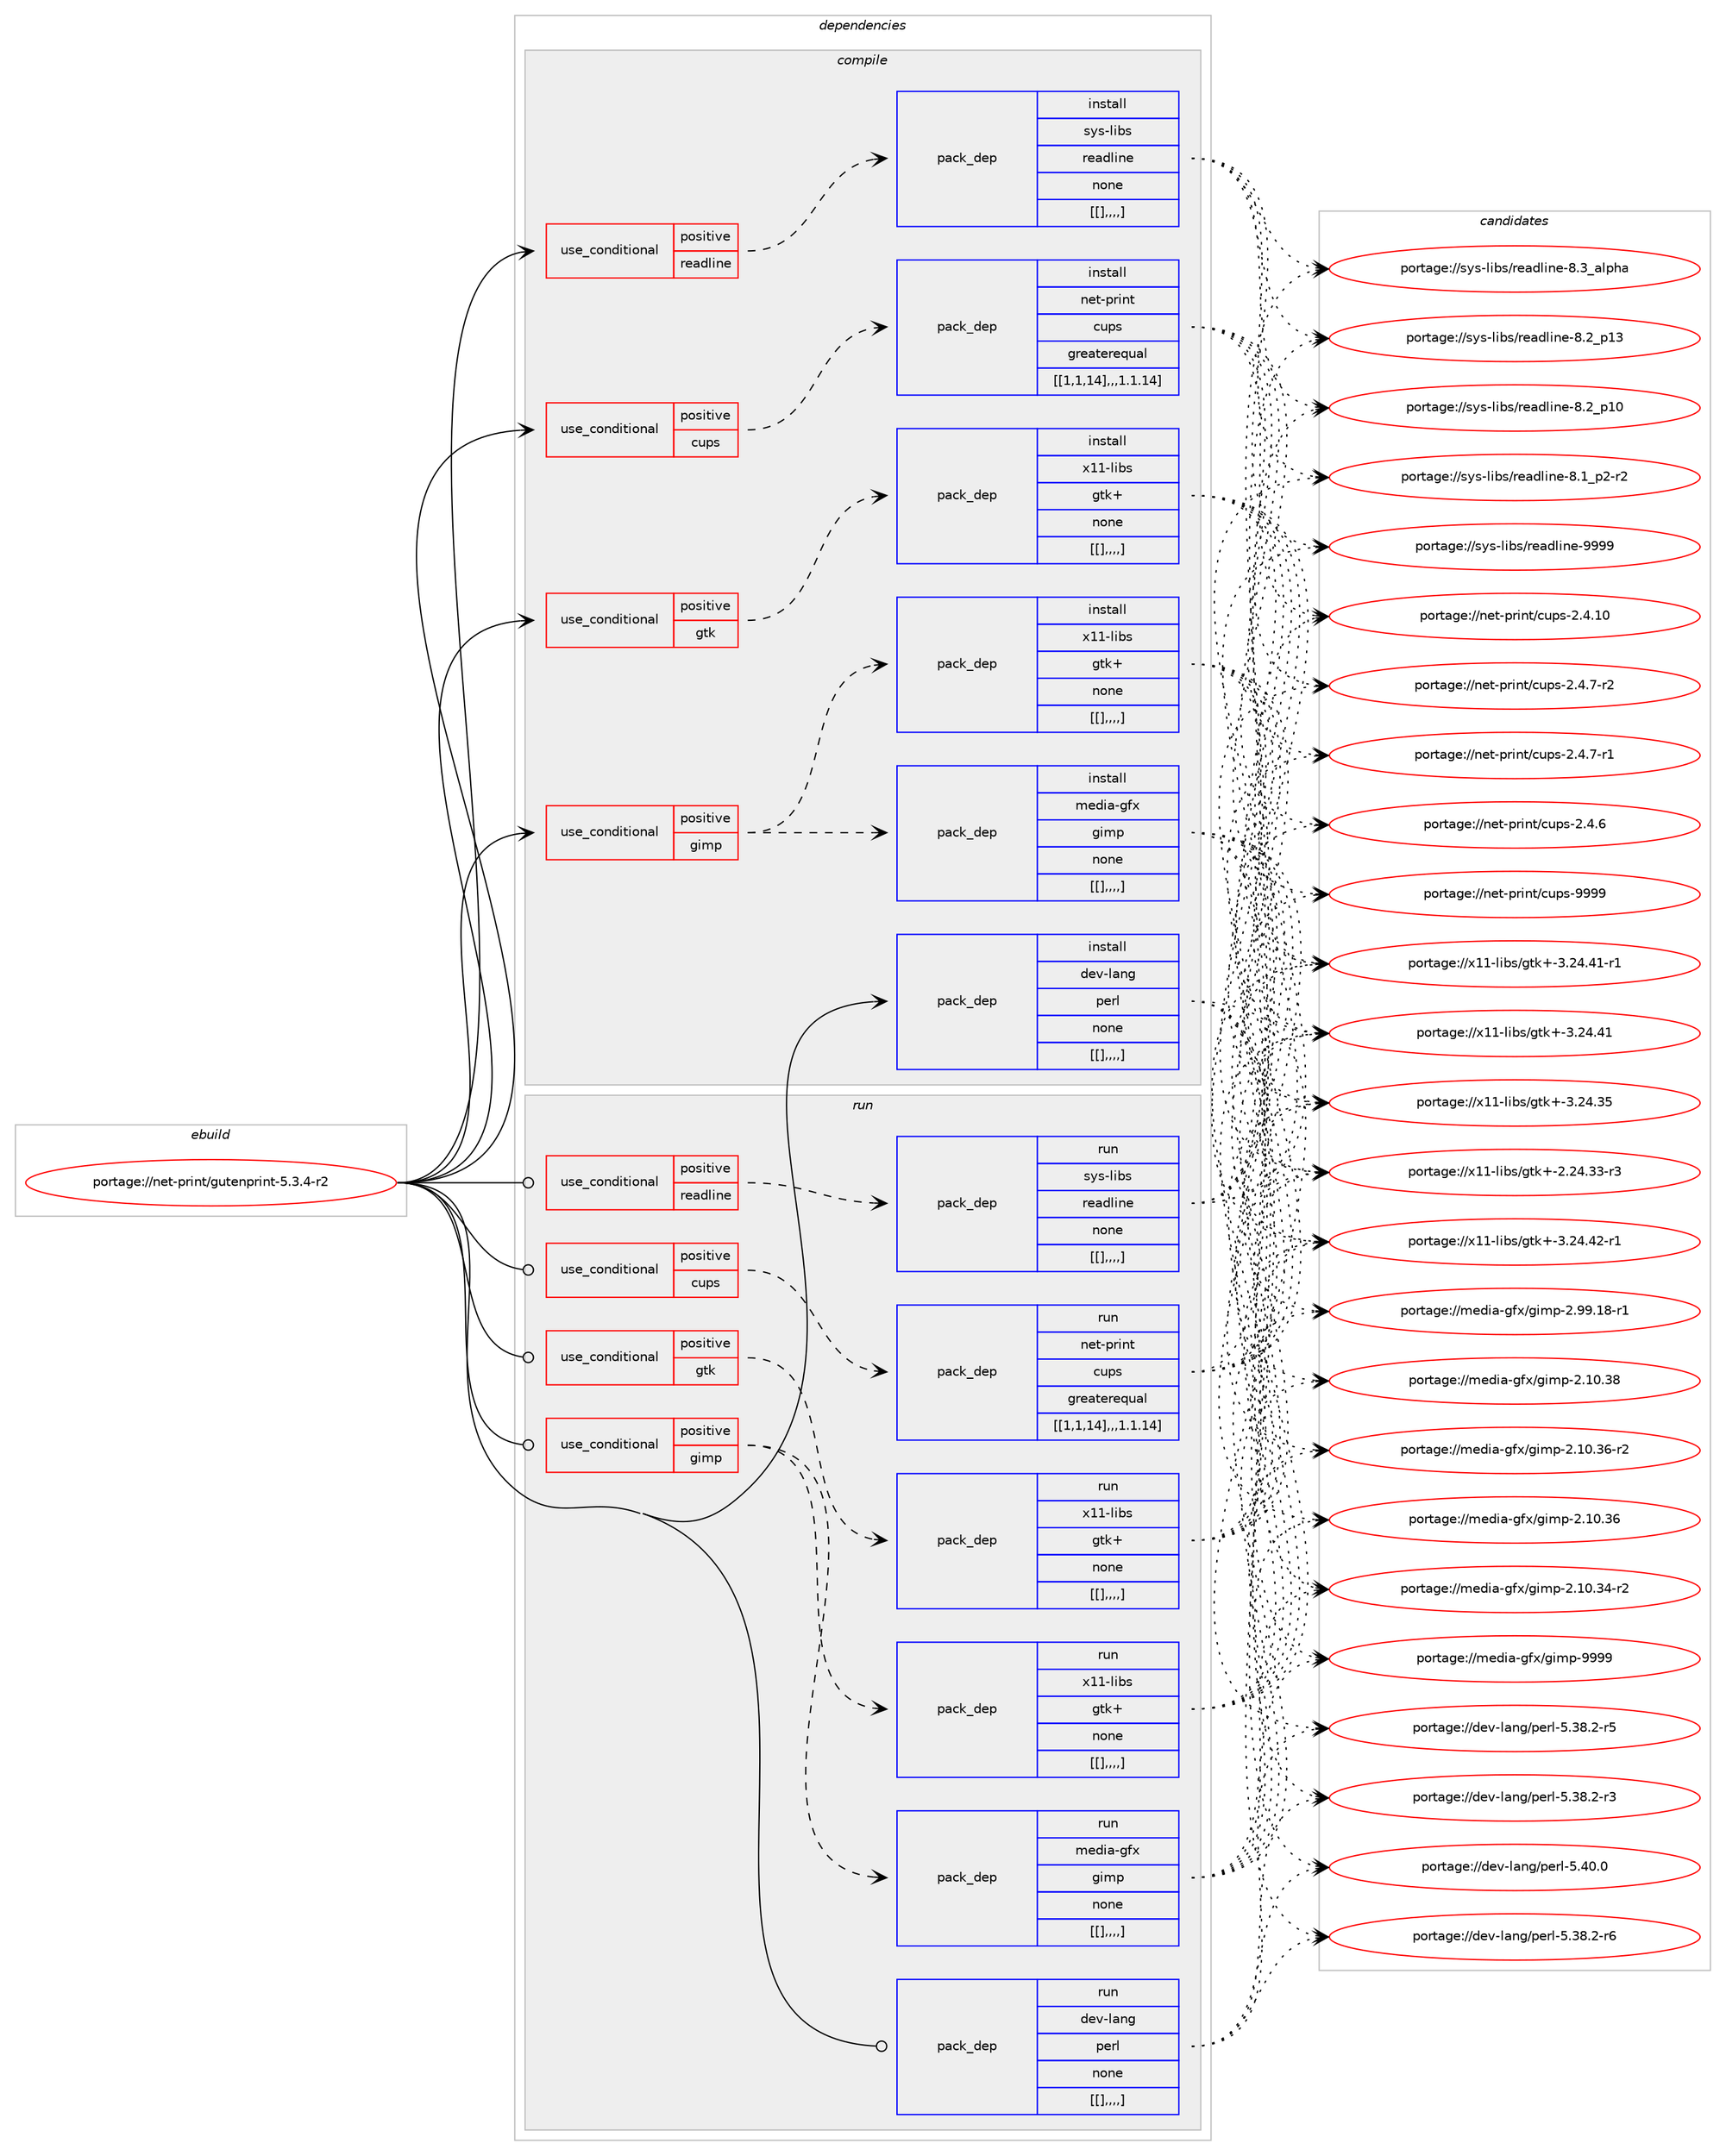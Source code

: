 digraph prolog {

# *************
# Graph options
# *************

newrank=true;
concentrate=true;
compound=true;
graph [rankdir=LR,fontname=Helvetica,fontsize=10,ranksep=1.5];#, ranksep=2.5, nodesep=0.2];
edge  [arrowhead=vee];
node  [fontname=Helvetica,fontsize=10];

# **********
# The ebuild
# **********

subgraph cluster_leftcol {
color=gray;
label=<<i>ebuild</i>>;
id [label="portage://net-print/gutenprint-5.3.4-r2", color=red, width=4, href="../net-print/gutenprint-5.3.4-r2.svg"];
}

# ****************
# The dependencies
# ****************

subgraph cluster_midcol {
color=gray;
label=<<i>dependencies</i>>;
subgraph cluster_compile {
fillcolor="#eeeeee";
style=filled;
label=<<i>compile</i>>;
subgraph cond104865 {
dependency399131 [label=<<TABLE BORDER="0" CELLBORDER="1" CELLSPACING="0" CELLPADDING="4"><TR><TD ROWSPAN="3" CELLPADDING="10">use_conditional</TD></TR><TR><TD>positive</TD></TR><TR><TD>cups</TD></TR></TABLE>>, shape=none, color=red];
subgraph pack291357 {
dependency399132 [label=<<TABLE BORDER="0" CELLBORDER="1" CELLSPACING="0" CELLPADDING="4" WIDTH="220"><TR><TD ROWSPAN="6" CELLPADDING="30">pack_dep</TD></TR><TR><TD WIDTH="110">install</TD></TR><TR><TD>net-print</TD></TR><TR><TD>cups</TD></TR><TR><TD>greaterequal</TD></TR><TR><TD>[[1,1,14],,,1.1.14]</TD></TR></TABLE>>, shape=none, color=blue];
}
dependency399131:e -> dependency399132:w [weight=20,style="dashed",arrowhead="vee"];
}
id:e -> dependency399131:w [weight=20,style="solid",arrowhead="vee"];
subgraph cond104866 {
dependency399133 [label=<<TABLE BORDER="0" CELLBORDER="1" CELLSPACING="0" CELLPADDING="4"><TR><TD ROWSPAN="3" CELLPADDING="10">use_conditional</TD></TR><TR><TD>positive</TD></TR><TR><TD>gimp</TD></TR></TABLE>>, shape=none, color=red];
subgraph pack291358 {
dependency399134 [label=<<TABLE BORDER="0" CELLBORDER="1" CELLSPACING="0" CELLPADDING="4" WIDTH="220"><TR><TD ROWSPAN="6" CELLPADDING="30">pack_dep</TD></TR><TR><TD WIDTH="110">install</TD></TR><TR><TD>media-gfx</TD></TR><TR><TD>gimp</TD></TR><TR><TD>none</TD></TR><TR><TD>[[],,,,]</TD></TR></TABLE>>, shape=none, color=blue];
}
dependency399133:e -> dependency399134:w [weight=20,style="dashed",arrowhead="vee"];
subgraph pack291359 {
dependency399135 [label=<<TABLE BORDER="0" CELLBORDER="1" CELLSPACING="0" CELLPADDING="4" WIDTH="220"><TR><TD ROWSPAN="6" CELLPADDING="30">pack_dep</TD></TR><TR><TD WIDTH="110">install</TD></TR><TR><TD>x11-libs</TD></TR><TR><TD>gtk+</TD></TR><TR><TD>none</TD></TR><TR><TD>[[],,,,]</TD></TR></TABLE>>, shape=none, color=blue];
}
dependency399133:e -> dependency399135:w [weight=20,style="dashed",arrowhead="vee"];
}
id:e -> dependency399133:w [weight=20,style="solid",arrowhead="vee"];
subgraph cond104867 {
dependency399136 [label=<<TABLE BORDER="0" CELLBORDER="1" CELLSPACING="0" CELLPADDING="4"><TR><TD ROWSPAN="3" CELLPADDING="10">use_conditional</TD></TR><TR><TD>positive</TD></TR><TR><TD>gtk</TD></TR></TABLE>>, shape=none, color=red];
subgraph pack291360 {
dependency399137 [label=<<TABLE BORDER="0" CELLBORDER="1" CELLSPACING="0" CELLPADDING="4" WIDTH="220"><TR><TD ROWSPAN="6" CELLPADDING="30">pack_dep</TD></TR><TR><TD WIDTH="110">install</TD></TR><TR><TD>x11-libs</TD></TR><TR><TD>gtk+</TD></TR><TR><TD>none</TD></TR><TR><TD>[[],,,,]</TD></TR></TABLE>>, shape=none, color=blue];
}
dependency399136:e -> dependency399137:w [weight=20,style="dashed",arrowhead="vee"];
}
id:e -> dependency399136:w [weight=20,style="solid",arrowhead="vee"];
subgraph cond104868 {
dependency399138 [label=<<TABLE BORDER="0" CELLBORDER="1" CELLSPACING="0" CELLPADDING="4"><TR><TD ROWSPAN="3" CELLPADDING="10">use_conditional</TD></TR><TR><TD>positive</TD></TR><TR><TD>readline</TD></TR></TABLE>>, shape=none, color=red];
subgraph pack291361 {
dependency399139 [label=<<TABLE BORDER="0" CELLBORDER="1" CELLSPACING="0" CELLPADDING="4" WIDTH="220"><TR><TD ROWSPAN="6" CELLPADDING="30">pack_dep</TD></TR><TR><TD WIDTH="110">install</TD></TR><TR><TD>sys-libs</TD></TR><TR><TD>readline</TD></TR><TR><TD>none</TD></TR><TR><TD>[[],,,,]</TD></TR></TABLE>>, shape=none, color=blue];
}
dependency399138:e -> dependency399139:w [weight=20,style="dashed",arrowhead="vee"];
}
id:e -> dependency399138:w [weight=20,style="solid",arrowhead="vee"];
subgraph pack291362 {
dependency399140 [label=<<TABLE BORDER="0" CELLBORDER="1" CELLSPACING="0" CELLPADDING="4" WIDTH="220"><TR><TD ROWSPAN="6" CELLPADDING="30">pack_dep</TD></TR><TR><TD WIDTH="110">install</TD></TR><TR><TD>dev-lang</TD></TR><TR><TD>perl</TD></TR><TR><TD>none</TD></TR><TR><TD>[[],,,,]</TD></TR></TABLE>>, shape=none, color=blue];
}
id:e -> dependency399140:w [weight=20,style="solid",arrowhead="vee"];
}
subgraph cluster_compileandrun {
fillcolor="#eeeeee";
style=filled;
label=<<i>compile and run</i>>;
}
subgraph cluster_run {
fillcolor="#eeeeee";
style=filled;
label=<<i>run</i>>;
subgraph cond104869 {
dependency399141 [label=<<TABLE BORDER="0" CELLBORDER="1" CELLSPACING="0" CELLPADDING="4"><TR><TD ROWSPAN="3" CELLPADDING="10">use_conditional</TD></TR><TR><TD>positive</TD></TR><TR><TD>cups</TD></TR></TABLE>>, shape=none, color=red];
subgraph pack291363 {
dependency399142 [label=<<TABLE BORDER="0" CELLBORDER="1" CELLSPACING="0" CELLPADDING="4" WIDTH="220"><TR><TD ROWSPAN="6" CELLPADDING="30">pack_dep</TD></TR><TR><TD WIDTH="110">run</TD></TR><TR><TD>net-print</TD></TR><TR><TD>cups</TD></TR><TR><TD>greaterequal</TD></TR><TR><TD>[[1,1,14],,,1.1.14]</TD></TR></TABLE>>, shape=none, color=blue];
}
dependency399141:e -> dependency399142:w [weight=20,style="dashed",arrowhead="vee"];
}
id:e -> dependency399141:w [weight=20,style="solid",arrowhead="odot"];
subgraph cond104870 {
dependency399143 [label=<<TABLE BORDER="0" CELLBORDER="1" CELLSPACING="0" CELLPADDING="4"><TR><TD ROWSPAN="3" CELLPADDING="10">use_conditional</TD></TR><TR><TD>positive</TD></TR><TR><TD>gimp</TD></TR></TABLE>>, shape=none, color=red];
subgraph pack291364 {
dependency399144 [label=<<TABLE BORDER="0" CELLBORDER="1" CELLSPACING="0" CELLPADDING="4" WIDTH="220"><TR><TD ROWSPAN="6" CELLPADDING="30">pack_dep</TD></TR><TR><TD WIDTH="110">run</TD></TR><TR><TD>media-gfx</TD></TR><TR><TD>gimp</TD></TR><TR><TD>none</TD></TR><TR><TD>[[],,,,]</TD></TR></TABLE>>, shape=none, color=blue];
}
dependency399143:e -> dependency399144:w [weight=20,style="dashed",arrowhead="vee"];
subgraph pack291365 {
dependency399145 [label=<<TABLE BORDER="0" CELLBORDER="1" CELLSPACING="0" CELLPADDING="4" WIDTH="220"><TR><TD ROWSPAN="6" CELLPADDING="30">pack_dep</TD></TR><TR><TD WIDTH="110">run</TD></TR><TR><TD>x11-libs</TD></TR><TR><TD>gtk+</TD></TR><TR><TD>none</TD></TR><TR><TD>[[],,,,]</TD></TR></TABLE>>, shape=none, color=blue];
}
dependency399143:e -> dependency399145:w [weight=20,style="dashed",arrowhead="vee"];
}
id:e -> dependency399143:w [weight=20,style="solid",arrowhead="odot"];
subgraph cond104871 {
dependency399146 [label=<<TABLE BORDER="0" CELLBORDER="1" CELLSPACING="0" CELLPADDING="4"><TR><TD ROWSPAN="3" CELLPADDING="10">use_conditional</TD></TR><TR><TD>positive</TD></TR><TR><TD>gtk</TD></TR></TABLE>>, shape=none, color=red];
subgraph pack291366 {
dependency399147 [label=<<TABLE BORDER="0" CELLBORDER="1" CELLSPACING="0" CELLPADDING="4" WIDTH="220"><TR><TD ROWSPAN="6" CELLPADDING="30">pack_dep</TD></TR><TR><TD WIDTH="110">run</TD></TR><TR><TD>x11-libs</TD></TR><TR><TD>gtk+</TD></TR><TR><TD>none</TD></TR><TR><TD>[[],,,,]</TD></TR></TABLE>>, shape=none, color=blue];
}
dependency399146:e -> dependency399147:w [weight=20,style="dashed",arrowhead="vee"];
}
id:e -> dependency399146:w [weight=20,style="solid",arrowhead="odot"];
subgraph cond104872 {
dependency399148 [label=<<TABLE BORDER="0" CELLBORDER="1" CELLSPACING="0" CELLPADDING="4"><TR><TD ROWSPAN="3" CELLPADDING="10">use_conditional</TD></TR><TR><TD>positive</TD></TR><TR><TD>readline</TD></TR></TABLE>>, shape=none, color=red];
subgraph pack291367 {
dependency399149 [label=<<TABLE BORDER="0" CELLBORDER="1" CELLSPACING="0" CELLPADDING="4" WIDTH="220"><TR><TD ROWSPAN="6" CELLPADDING="30">pack_dep</TD></TR><TR><TD WIDTH="110">run</TD></TR><TR><TD>sys-libs</TD></TR><TR><TD>readline</TD></TR><TR><TD>none</TD></TR><TR><TD>[[],,,,]</TD></TR></TABLE>>, shape=none, color=blue];
}
dependency399148:e -> dependency399149:w [weight=20,style="dashed",arrowhead="vee"];
}
id:e -> dependency399148:w [weight=20,style="solid",arrowhead="odot"];
subgraph pack291368 {
dependency399150 [label=<<TABLE BORDER="0" CELLBORDER="1" CELLSPACING="0" CELLPADDING="4" WIDTH="220"><TR><TD ROWSPAN="6" CELLPADDING="30">pack_dep</TD></TR><TR><TD WIDTH="110">run</TD></TR><TR><TD>dev-lang</TD></TR><TR><TD>perl</TD></TR><TR><TD>none</TD></TR><TR><TD>[[],,,,]</TD></TR></TABLE>>, shape=none, color=blue];
}
id:e -> dependency399150:w [weight=20,style="solid",arrowhead="odot"];
}
}

# **************
# The candidates
# **************

subgraph cluster_choices {
rank=same;
color=gray;
label=<<i>candidates</i>>;

subgraph choice291357 {
color=black;
nodesep=1;
choice1101011164511211410511011647991171121154557575757 [label="portage://net-print/cups-9999", color=red, width=4,href="../net-print/cups-9999.svg"];
choice11010111645112114105110116479911711211545504652464948 [label="portage://net-print/cups-2.4.10", color=red, width=4,href="../net-print/cups-2.4.10.svg"];
choice1101011164511211410511011647991171121154550465246554511450 [label="portage://net-print/cups-2.4.7-r2", color=red, width=4,href="../net-print/cups-2.4.7-r2.svg"];
choice1101011164511211410511011647991171121154550465246554511449 [label="portage://net-print/cups-2.4.7-r1", color=red, width=4,href="../net-print/cups-2.4.7-r1.svg"];
choice110101116451121141051101164799117112115455046524654 [label="portage://net-print/cups-2.4.6", color=red, width=4,href="../net-print/cups-2.4.6.svg"];
dependency399132:e -> choice1101011164511211410511011647991171121154557575757:w [style=dotted,weight="100"];
dependency399132:e -> choice11010111645112114105110116479911711211545504652464948:w [style=dotted,weight="100"];
dependency399132:e -> choice1101011164511211410511011647991171121154550465246554511450:w [style=dotted,weight="100"];
dependency399132:e -> choice1101011164511211410511011647991171121154550465246554511449:w [style=dotted,weight="100"];
dependency399132:e -> choice110101116451121141051101164799117112115455046524654:w [style=dotted,weight="100"];
}
subgraph choice291358 {
color=black;
nodesep=1;
choice1091011001059745103102120471031051091124557575757 [label="portage://media-gfx/gimp-9999", color=red, width=4,href="../media-gfx/gimp-9999.svg"];
choice10910110010597451031021204710310510911245504657574649564511449 [label="portage://media-gfx/gimp-2.99.18-r1", color=red, width=4,href="../media-gfx/gimp-2.99.18-r1.svg"];
choice1091011001059745103102120471031051091124550464948465156 [label="portage://media-gfx/gimp-2.10.38", color=red, width=4,href="../media-gfx/gimp-2.10.38.svg"];
choice10910110010597451031021204710310510911245504649484651544511450 [label="portage://media-gfx/gimp-2.10.36-r2", color=red, width=4,href="../media-gfx/gimp-2.10.36-r2.svg"];
choice1091011001059745103102120471031051091124550464948465154 [label="portage://media-gfx/gimp-2.10.36", color=red, width=4,href="../media-gfx/gimp-2.10.36.svg"];
choice10910110010597451031021204710310510911245504649484651524511450 [label="portage://media-gfx/gimp-2.10.34-r2", color=red, width=4,href="../media-gfx/gimp-2.10.34-r2.svg"];
dependency399134:e -> choice1091011001059745103102120471031051091124557575757:w [style=dotted,weight="100"];
dependency399134:e -> choice10910110010597451031021204710310510911245504657574649564511449:w [style=dotted,weight="100"];
dependency399134:e -> choice1091011001059745103102120471031051091124550464948465156:w [style=dotted,weight="100"];
dependency399134:e -> choice10910110010597451031021204710310510911245504649484651544511450:w [style=dotted,weight="100"];
dependency399134:e -> choice1091011001059745103102120471031051091124550464948465154:w [style=dotted,weight="100"];
dependency399134:e -> choice10910110010597451031021204710310510911245504649484651524511450:w [style=dotted,weight="100"];
}
subgraph choice291359 {
color=black;
nodesep=1;
choice12049494510810598115471031161074345514650524652504511449 [label="portage://x11-libs/gtk+-3.24.42-r1", color=red, width=4,href="../x11-libs/gtk+-3.24.42-r1.svg"];
choice12049494510810598115471031161074345514650524652494511449 [label="portage://x11-libs/gtk+-3.24.41-r1", color=red, width=4,href="../x11-libs/gtk+-3.24.41-r1.svg"];
choice1204949451081059811547103116107434551465052465249 [label="portage://x11-libs/gtk+-3.24.41", color=red, width=4,href="../x11-libs/gtk+-3.24.41.svg"];
choice1204949451081059811547103116107434551465052465153 [label="portage://x11-libs/gtk+-3.24.35", color=red, width=4,href="../x11-libs/gtk+-3.24.35.svg"];
choice12049494510810598115471031161074345504650524651514511451 [label="portage://x11-libs/gtk+-2.24.33-r3", color=red, width=4,href="../x11-libs/gtk+-2.24.33-r3.svg"];
dependency399135:e -> choice12049494510810598115471031161074345514650524652504511449:w [style=dotted,weight="100"];
dependency399135:e -> choice12049494510810598115471031161074345514650524652494511449:w [style=dotted,weight="100"];
dependency399135:e -> choice1204949451081059811547103116107434551465052465249:w [style=dotted,weight="100"];
dependency399135:e -> choice1204949451081059811547103116107434551465052465153:w [style=dotted,weight="100"];
dependency399135:e -> choice12049494510810598115471031161074345504650524651514511451:w [style=dotted,weight="100"];
}
subgraph choice291360 {
color=black;
nodesep=1;
choice12049494510810598115471031161074345514650524652504511449 [label="portage://x11-libs/gtk+-3.24.42-r1", color=red, width=4,href="../x11-libs/gtk+-3.24.42-r1.svg"];
choice12049494510810598115471031161074345514650524652494511449 [label="portage://x11-libs/gtk+-3.24.41-r1", color=red, width=4,href="../x11-libs/gtk+-3.24.41-r1.svg"];
choice1204949451081059811547103116107434551465052465249 [label="portage://x11-libs/gtk+-3.24.41", color=red, width=4,href="../x11-libs/gtk+-3.24.41.svg"];
choice1204949451081059811547103116107434551465052465153 [label="portage://x11-libs/gtk+-3.24.35", color=red, width=4,href="../x11-libs/gtk+-3.24.35.svg"];
choice12049494510810598115471031161074345504650524651514511451 [label="portage://x11-libs/gtk+-2.24.33-r3", color=red, width=4,href="../x11-libs/gtk+-2.24.33-r3.svg"];
dependency399137:e -> choice12049494510810598115471031161074345514650524652504511449:w [style=dotted,weight="100"];
dependency399137:e -> choice12049494510810598115471031161074345514650524652494511449:w [style=dotted,weight="100"];
dependency399137:e -> choice1204949451081059811547103116107434551465052465249:w [style=dotted,weight="100"];
dependency399137:e -> choice1204949451081059811547103116107434551465052465153:w [style=dotted,weight="100"];
dependency399137:e -> choice12049494510810598115471031161074345504650524651514511451:w [style=dotted,weight="100"];
}
subgraph choice291361 {
color=black;
nodesep=1;
choice115121115451081059811547114101971001081051101014557575757 [label="portage://sys-libs/readline-9999", color=red, width=4,href="../sys-libs/readline-9999.svg"];
choice1151211154510810598115471141019710010810511010145564651959710811210497 [label="portage://sys-libs/readline-8.3_alpha", color=red, width=4,href="../sys-libs/readline-8.3_alpha.svg"];
choice1151211154510810598115471141019710010810511010145564650951124951 [label="portage://sys-libs/readline-8.2_p13", color=red, width=4,href="../sys-libs/readline-8.2_p13.svg"];
choice1151211154510810598115471141019710010810511010145564650951124948 [label="portage://sys-libs/readline-8.2_p10", color=red, width=4,href="../sys-libs/readline-8.2_p10.svg"];
choice115121115451081059811547114101971001081051101014556464995112504511450 [label="portage://sys-libs/readline-8.1_p2-r2", color=red, width=4,href="../sys-libs/readline-8.1_p2-r2.svg"];
dependency399139:e -> choice115121115451081059811547114101971001081051101014557575757:w [style=dotted,weight="100"];
dependency399139:e -> choice1151211154510810598115471141019710010810511010145564651959710811210497:w [style=dotted,weight="100"];
dependency399139:e -> choice1151211154510810598115471141019710010810511010145564650951124951:w [style=dotted,weight="100"];
dependency399139:e -> choice1151211154510810598115471141019710010810511010145564650951124948:w [style=dotted,weight="100"];
dependency399139:e -> choice115121115451081059811547114101971001081051101014556464995112504511450:w [style=dotted,weight="100"];
}
subgraph choice291362 {
color=black;
nodesep=1;
choice10010111845108971101034711210111410845534652484648 [label="portage://dev-lang/perl-5.40.0", color=red, width=4,href="../dev-lang/perl-5.40.0.svg"];
choice100101118451089711010347112101114108455346515646504511454 [label="portage://dev-lang/perl-5.38.2-r6", color=red, width=4,href="../dev-lang/perl-5.38.2-r6.svg"];
choice100101118451089711010347112101114108455346515646504511453 [label="portage://dev-lang/perl-5.38.2-r5", color=red, width=4,href="../dev-lang/perl-5.38.2-r5.svg"];
choice100101118451089711010347112101114108455346515646504511451 [label="portage://dev-lang/perl-5.38.2-r3", color=red, width=4,href="../dev-lang/perl-5.38.2-r3.svg"];
dependency399140:e -> choice10010111845108971101034711210111410845534652484648:w [style=dotted,weight="100"];
dependency399140:e -> choice100101118451089711010347112101114108455346515646504511454:w [style=dotted,weight="100"];
dependency399140:e -> choice100101118451089711010347112101114108455346515646504511453:w [style=dotted,weight="100"];
dependency399140:e -> choice100101118451089711010347112101114108455346515646504511451:w [style=dotted,weight="100"];
}
subgraph choice291363 {
color=black;
nodesep=1;
choice1101011164511211410511011647991171121154557575757 [label="portage://net-print/cups-9999", color=red, width=4,href="../net-print/cups-9999.svg"];
choice11010111645112114105110116479911711211545504652464948 [label="portage://net-print/cups-2.4.10", color=red, width=4,href="../net-print/cups-2.4.10.svg"];
choice1101011164511211410511011647991171121154550465246554511450 [label="portage://net-print/cups-2.4.7-r2", color=red, width=4,href="../net-print/cups-2.4.7-r2.svg"];
choice1101011164511211410511011647991171121154550465246554511449 [label="portage://net-print/cups-2.4.7-r1", color=red, width=4,href="../net-print/cups-2.4.7-r1.svg"];
choice110101116451121141051101164799117112115455046524654 [label="portage://net-print/cups-2.4.6", color=red, width=4,href="../net-print/cups-2.4.6.svg"];
dependency399142:e -> choice1101011164511211410511011647991171121154557575757:w [style=dotted,weight="100"];
dependency399142:e -> choice11010111645112114105110116479911711211545504652464948:w [style=dotted,weight="100"];
dependency399142:e -> choice1101011164511211410511011647991171121154550465246554511450:w [style=dotted,weight="100"];
dependency399142:e -> choice1101011164511211410511011647991171121154550465246554511449:w [style=dotted,weight="100"];
dependency399142:e -> choice110101116451121141051101164799117112115455046524654:w [style=dotted,weight="100"];
}
subgraph choice291364 {
color=black;
nodesep=1;
choice1091011001059745103102120471031051091124557575757 [label="portage://media-gfx/gimp-9999", color=red, width=4,href="../media-gfx/gimp-9999.svg"];
choice10910110010597451031021204710310510911245504657574649564511449 [label="portage://media-gfx/gimp-2.99.18-r1", color=red, width=4,href="../media-gfx/gimp-2.99.18-r1.svg"];
choice1091011001059745103102120471031051091124550464948465156 [label="portage://media-gfx/gimp-2.10.38", color=red, width=4,href="../media-gfx/gimp-2.10.38.svg"];
choice10910110010597451031021204710310510911245504649484651544511450 [label="portage://media-gfx/gimp-2.10.36-r2", color=red, width=4,href="../media-gfx/gimp-2.10.36-r2.svg"];
choice1091011001059745103102120471031051091124550464948465154 [label="portage://media-gfx/gimp-2.10.36", color=red, width=4,href="../media-gfx/gimp-2.10.36.svg"];
choice10910110010597451031021204710310510911245504649484651524511450 [label="portage://media-gfx/gimp-2.10.34-r2", color=red, width=4,href="../media-gfx/gimp-2.10.34-r2.svg"];
dependency399144:e -> choice1091011001059745103102120471031051091124557575757:w [style=dotted,weight="100"];
dependency399144:e -> choice10910110010597451031021204710310510911245504657574649564511449:w [style=dotted,weight="100"];
dependency399144:e -> choice1091011001059745103102120471031051091124550464948465156:w [style=dotted,weight="100"];
dependency399144:e -> choice10910110010597451031021204710310510911245504649484651544511450:w [style=dotted,weight="100"];
dependency399144:e -> choice1091011001059745103102120471031051091124550464948465154:w [style=dotted,weight="100"];
dependency399144:e -> choice10910110010597451031021204710310510911245504649484651524511450:w [style=dotted,weight="100"];
}
subgraph choice291365 {
color=black;
nodesep=1;
choice12049494510810598115471031161074345514650524652504511449 [label="portage://x11-libs/gtk+-3.24.42-r1", color=red, width=4,href="../x11-libs/gtk+-3.24.42-r1.svg"];
choice12049494510810598115471031161074345514650524652494511449 [label="portage://x11-libs/gtk+-3.24.41-r1", color=red, width=4,href="../x11-libs/gtk+-3.24.41-r1.svg"];
choice1204949451081059811547103116107434551465052465249 [label="portage://x11-libs/gtk+-3.24.41", color=red, width=4,href="../x11-libs/gtk+-3.24.41.svg"];
choice1204949451081059811547103116107434551465052465153 [label="portage://x11-libs/gtk+-3.24.35", color=red, width=4,href="../x11-libs/gtk+-3.24.35.svg"];
choice12049494510810598115471031161074345504650524651514511451 [label="portage://x11-libs/gtk+-2.24.33-r3", color=red, width=4,href="../x11-libs/gtk+-2.24.33-r3.svg"];
dependency399145:e -> choice12049494510810598115471031161074345514650524652504511449:w [style=dotted,weight="100"];
dependency399145:e -> choice12049494510810598115471031161074345514650524652494511449:w [style=dotted,weight="100"];
dependency399145:e -> choice1204949451081059811547103116107434551465052465249:w [style=dotted,weight="100"];
dependency399145:e -> choice1204949451081059811547103116107434551465052465153:w [style=dotted,weight="100"];
dependency399145:e -> choice12049494510810598115471031161074345504650524651514511451:w [style=dotted,weight="100"];
}
subgraph choice291366 {
color=black;
nodesep=1;
choice12049494510810598115471031161074345514650524652504511449 [label="portage://x11-libs/gtk+-3.24.42-r1", color=red, width=4,href="../x11-libs/gtk+-3.24.42-r1.svg"];
choice12049494510810598115471031161074345514650524652494511449 [label="portage://x11-libs/gtk+-3.24.41-r1", color=red, width=4,href="../x11-libs/gtk+-3.24.41-r1.svg"];
choice1204949451081059811547103116107434551465052465249 [label="portage://x11-libs/gtk+-3.24.41", color=red, width=4,href="../x11-libs/gtk+-3.24.41.svg"];
choice1204949451081059811547103116107434551465052465153 [label="portage://x11-libs/gtk+-3.24.35", color=red, width=4,href="../x11-libs/gtk+-3.24.35.svg"];
choice12049494510810598115471031161074345504650524651514511451 [label="portage://x11-libs/gtk+-2.24.33-r3", color=red, width=4,href="../x11-libs/gtk+-2.24.33-r3.svg"];
dependency399147:e -> choice12049494510810598115471031161074345514650524652504511449:w [style=dotted,weight="100"];
dependency399147:e -> choice12049494510810598115471031161074345514650524652494511449:w [style=dotted,weight="100"];
dependency399147:e -> choice1204949451081059811547103116107434551465052465249:w [style=dotted,weight="100"];
dependency399147:e -> choice1204949451081059811547103116107434551465052465153:w [style=dotted,weight="100"];
dependency399147:e -> choice12049494510810598115471031161074345504650524651514511451:w [style=dotted,weight="100"];
}
subgraph choice291367 {
color=black;
nodesep=1;
choice115121115451081059811547114101971001081051101014557575757 [label="portage://sys-libs/readline-9999", color=red, width=4,href="../sys-libs/readline-9999.svg"];
choice1151211154510810598115471141019710010810511010145564651959710811210497 [label="portage://sys-libs/readline-8.3_alpha", color=red, width=4,href="../sys-libs/readline-8.3_alpha.svg"];
choice1151211154510810598115471141019710010810511010145564650951124951 [label="portage://sys-libs/readline-8.2_p13", color=red, width=4,href="../sys-libs/readline-8.2_p13.svg"];
choice1151211154510810598115471141019710010810511010145564650951124948 [label="portage://sys-libs/readline-8.2_p10", color=red, width=4,href="../sys-libs/readline-8.2_p10.svg"];
choice115121115451081059811547114101971001081051101014556464995112504511450 [label="portage://sys-libs/readline-8.1_p2-r2", color=red, width=4,href="../sys-libs/readline-8.1_p2-r2.svg"];
dependency399149:e -> choice115121115451081059811547114101971001081051101014557575757:w [style=dotted,weight="100"];
dependency399149:e -> choice1151211154510810598115471141019710010810511010145564651959710811210497:w [style=dotted,weight="100"];
dependency399149:e -> choice1151211154510810598115471141019710010810511010145564650951124951:w [style=dotted,weight="100"];
dependency399149:e -> choice1151211154510810598115471141019710010810511010145564650951124948:w [style=dotted,weight="100"];
dependency399149:e -> choice115121115451081059811547114101971001081051101014556464995112504511450:w [style=dotted,weight="100"];
}
subgraph choice291368 {
color=black;
nodesep=1;
choice10010111845108971101034711210111410845534652484648 [label="portage://dev-lang/perl-5.40.0", color=red, width=4,href="../dev-lang/perl-5.40.0.svg"];
choice100101118451089711010347112101114108455346515646504511454 [label="portage://dev-lang/perl-5.38.2-r6", color=red, width=4,href="../dev-lang/perl-5.38.2-r6.svg"];
choice100101118451089711010347112101114108455346515646504511453 [label="portage://dev-lang/perl-5.38.2-r5", color=red, width=4,href="../dev-lang/perl-5.38.2-r5.svg"];
choice100101118451089711010347112101114108455346515646504511451 [label="portage://dev-lang/perl-5.38.2-r3", color=red, width=4,href="../dev-lang/perl-5.38.2-r3.svg"];
dependency399150:e -> choice10010111845108971101034711210111410845534652484648:w [style=dotted,weight="100"];
dependency399150:e -> choice100101118451089711010347112101114108455346515646504511454:w [style=dotted,weight="100"];
dependency399150:e -> choice100101118451089711010347112101114108455346515646504511453:w [style=dotted,weight="100"];
dependency399150:e -> choice100101118451089711010347112101114108455346515646504511451:w [style=dotted,weight="100"];
}
}

}
